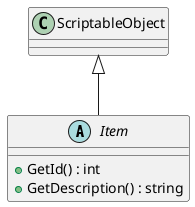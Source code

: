 @startuml
abstract class Item {
    + GetId() : int
    + GetDescription() : string
}
ScriptableObject <|-- Item
@enduml
